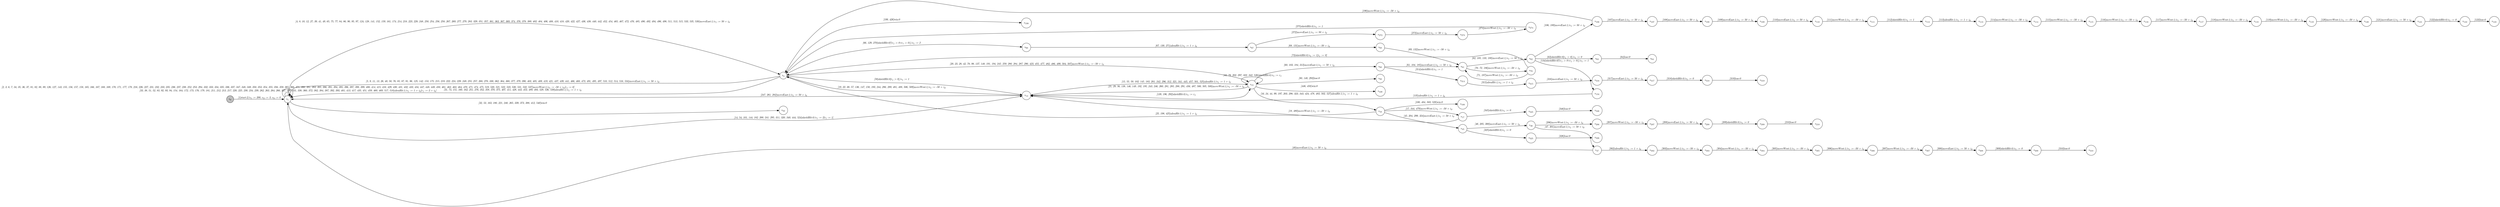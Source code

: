 digraph EFSM{
  graph [rankdir="LR", fontname="Latin Modern Math"];
  node [color="black", fillcolor="white", shape="circle", style="filled", fontname="Latin Modern Math"];
  edge [fontname="Latin Modern Math"];

  s0[fillcolor="gray", label=<s<sub>0</sub>>];
  s1[label=<s<sub>1</sub>>];
  s4[label=<s<sub>4</sub>>];
  s14[label=<s<sub>14</sub>>];
  s15[label=<s<sub>15</sub>>];
  s16[label=<s<sub>16</sub>>];
  s17[label=<s<sub>17</sub>>];
  s32[label=<s<sub>32</sub>>];
  s45[label=<s<sub>45</sub>>];
  s46[label=<s<sub>46</sub>>];
  s47[label=<s<sub>47</sub>>];
  s60[label=<s<sub>60</sub>>];
  s61[label=<s<sub>61</sub>>];
  s62[label=<s<sub>62</sub>>];
  s63[label=<s<sub>63</sub>>];
  s64[label=<s<sub>64</sub>>];
  s66[label=<s<sub>66</sub>>];
  s67[label=<s<sub>67</sub>>];
  s68[label=<s<sub>68</sub>>];
  s70[label=<s<sub>70</sub>>];
  s80[label=<s<sub>80</sub>>];
  s100[label=<s<sub>100</sub>>];
  s106[label=<s<sub>106</sub>>];
  s107[label=<s<sub>107</sub>>];
  s108[label=<s<sub>108</sub>>];
  s109[label=<s<sub>109</sub>>];
  s110[label=<s<sub>110</sub>>];
  s111[label=<s<sub>111</sub>>];
  s112[label=<s<sub>112</sub>>];
  s113[label=<s<sub>113</sub>>];
  s114[label=<s<sub>114</sub>>];
  s115[label=<s<sub>115</sub>>];
  s116[label=<s<sub>116</sub>>];
  s117[label=<s<sub>117</sub>>];
  s118[label=<s<sub>118</sub>>];
  s119[label=<s<sub>119</sub>>];
  s120[label=<s<sub>120</sub>>];
  s121[label=<s<sub>121</sub>>];
  s122[label=<s<sub>122</sub>>];
  s123[label=<s<sub>123</sub>>];
  s134[label=<s<sub>134</sub>>];
  s199[label=<s<sub>199</sub>>];
  s206[label=<s<sub>206</sub>>];
  s207[label=<s<sub>207</sub>>];
  s208[label=<s<sub>208</sub>>];
  s209[label=<s<sub>209</sub>>];
  s210[label=<s<sub>210</sub>>];
  s272[label=<s<sub>272</sub>>];
  s273[label=<s<sub>273</sub>>];
  s274[label=<s<sub>274</sub>>];
  s302[label=<s<sub>302</sub>>];
  s303[label=<s<sub>303</sub>>];
  s304[label=<s<sub>304</sub>>];
  s305[label=<s<sub>305</sub>>];
  s306[label=<s<sub>306</sub>>];
  s307[label=<s<sub>307</sub>>];
  s308[label=<s<sub>308</sub>>];
  s309[label=<s<sub>309</sub>>];
  s310[label=<s<sub>310</sub>>];
  s314[label=<s<sub>314</sub>>];
  s315[label=<s<sub>315</sub>>];
  s316[label=<s<sub>316</sub>>];
  s317[label=<s<sub>317</sub>>];
  s318[label=<s<sub>318</sub>>];
  s319[label=<s<sub>319</sub>>];
  s325[label=<s<sub>325</sub>>];
  s326[label=<s<sub>326</sub>>];
  s345[label=<s<sub>345</sub>>];
  s346[label=<s<sub>346</sub>>];
  s446[label=<s<sub>446</sub>>];

  s0->s1[label=<<i> [1]start:2/o<sub>1</sub> := 200, o<sub>2</sub> := 3, o<sub>3</sub> := 0</i>>];
  s17->s14[label=<<i> [18, 480]moveWest:1/o<sub>1</sub> := -50 + i<sub>0</sub></i>>];
  s15->s16[label=<<i> [16, 24, 44, 99, 197, 203, 298, 323, 343, 424, 478, 483, 502, 527]alienHit:1/o<sub>1</sub> := 1 + i<sub>0</sub></i>>];
  s4->s1[label=<<i> [5, 9, 11, 13, 26, 40, 50, 76, 85, 87, 91, 96, 125, 142, 153, 175, 215, 219, 222, 224, 229, 249, 255, 257, 268, 278, 330, 362, 364, 368, 377, 379, 390, 403, 405, 409, 419, 421, 437, 439, 441, 466, 468, 473, 491, 495, 497, 510, 512, 514, 516, 534]moveEast:1/o<sub>1</sub> := 50 + i<sub>0</sub></i>>];
  s16->s45[label=<<i> [45, 204, 299, 324]moveEast:1/o<sub>1</sub> := 50 + i<sub>0</sub></i>>];
  s45->s46[label=<<i> [46, 205, 300]moveEast:1/o<sub>1</sub> := 50 + i<sub>0</sub></i>>];
  s46->s47[label=<<i> [47, 301]moveEast:1/o<sub>1</sub> := 50 + i<sub>0</sub></i>>];
  s47->s1[label=<<i> [48]moveEast:1/o<sub>1</sub> := 50 + i<sub>0</sub></i>>];
  s1->s32[label=<<i> [32, 53, 163, 180, 221, 240, 265, 339, 373, 388, 412, 540]win:0</i>>];
  s4->s14[label=<<i> [58]shieldHit:0&#91;r<sub>1</sub> &gt; 0&#93;/o<sub>1</sub> := 1</i>>];
  s15->s60[label=<<i> [60, 103, 184, 313]moveEast:1/o<sub>1</sub> := 50 + i<sub>0</sub></i>>];
  s60->s61[label=<<i> [61, 104, 185]moveEast:1/o<sub>1</sub> := 50 + i<sub>0</sub></i>>];
  s61->s62[label=<<i> [62, 105, 133, 188]moveEast:1/o<sub>1</sub> := 50 + i<sub>0</sub></i>>];
  s62->s63[label=<<i> [63]shieldHit:0&#91;r<sub>1</sub> &gt; 0&#93;/o<sub>1</sub> := 0</i>>];
  s63->s64[label=<<i> [64]lose:0</i>>];
  s67->s68[label=<<i> [68, 131]moveWest:1/o<sub>1</sub> := -50 + i<sub>0</sub></i>>];
  s68->s61[label=<<i> [69, 132]moveWest:1/o<sub>1</sub> := -50 + i<sub>0</sub></i>>];
  s70->s61[label=<<i> [71, 187]moveWest:1/o<sub>1</sub> := -50 + i<sub>0</sub></i>>];
  s70->s4[label=<<i> [73]shieldHit:0/o<sub>1</sub> := 1&#91;r<sub>1</sub> := 0&#93;</i>>];
  s4->s1[label=<<i> [31, 74, 151, 160, 162, 251, 276, 352, 358, 370, 375, 407, 411, 428, 443, 453, 489, 493, 529, 536, 539]alienHit:1/o<sub>1</sub> := 1 + i<sub>0</sub></i>>];
  s15->s80[label=<<i> [80, 140, 293]lose:0</i>>];
  s62->s106[label=<<i> [106, 189]moveEast:1/o<sub>1</sub> := 50 + i<sub>0</sub></i>>];
  s106->s107[label=<<i> [107]moveEast:1/o<sub>1</sub> := 50 + i<sub>0</sub></i>>];
  s107->s108[label=<<i> [108]moveEast:1/o<sub>1</sub> := 50 + i<sub>0</sub></i>>];
  s108->s109[label=<<i> [109]moveEast:1/o<sub>1</sub> := 50 + i<sub>0</sub></i>>];
  s109->s110[label=<<i> [110]moveEast:1/o<sub>1</sub> := 50 + i<sub>0</sub></i>>];
  s110->s111[label=<<i> [111]moveWest:1/o<sub>1</sub> := -50 + i<sub>0</sub></i>>];
  s111->s112[label=<<i> [112]shieldHit:0/o<sub>1</sub> := 1</i>>];
  s112->s113[label=<<i> [113]alienHit:1/o<sub>1</sub> := 1 + i<sub>0</sub></i>>];
  s113->s114[label=<<i> [114]moveWest:1/o<sub>1</sub> := -50 + i<sub>0</sub></i>>];
  s114->s115[label=<<i> [115]moveWest:1/o<sub>1</sub> := -50 + i<sub>0</sub></i>>];
  s115->s116[label=<<i> [116]moveWest:1/o<sub>1</sub> := -50 + i<sub>0</sub></i>>];
  s116->s117[label=<<i> [117]moveWest:1/o<sub>1</sub> := -50 + i<sub>0</sub></i>>];
  s117->s118[label=<<i> [118]moveWest:1/o<sub>1</sub> := -50 + i<sub>0</sub></i>>];
  s118->s119[label=<<i> [119]moveWest:1/o<sub>1</sub> := -50 + i<sub>0</sub></i>>];
  s119->s120[label=<<i> [120]moveWest:1/o<sub>1</sub> := -50 + i<sub>0</sub></i>>];
  s120->s121[label=<<i> [121]moveEast:1/o<sub>1</sub> := 50 + i<sub>0</sub></i>>];
  s121->s122[label=<<i> [122]shieldHit:0/o<sub>1</sub> := 0</i>>];
  s122->s123[label=<<i> [123]lose:0</i>>];
  s4->s66[label=<<i> [66, 129, 270]shieldHit:0&#91;!(r<sub>1</sub> &gt; 0&or;r<sub>1</sub> &gt; 0)&#93;/o<sub>1</sub> := 2</i>>];
  s66->s67[label=<<i> [67, 130, 271]alienHit:1/o<sub>1</sub> := 1 + i<sub>0</sub></i>>];
  s62->s134[label=<<i> [134]shieldHit:0&#91;!(r<sub>1</sub> &gt; 0&or;r<sub>1</sub> &gt; 0)&#93;/o<sub>1</sub> := 1</i>>];
  s134->s14[label=<<i> [135]alienHit:1/o<sub>1</sub> := 1 + i<sub>0</sub></i>>];
  s14->s4[label=<<i> [19, 22, 30, 57, 136, 147, 150, 193, 244, 286, 289, 481, 488, 506, 509]moveWest:1/o<sub>1</sub> := -50 + i<sub>0</sub></i>>];
  s61->s70[label=<<i> [70, 72, 186]moveWest:1/o<sub>1</sub> := -50 + i<sub>0</sub></i>>];
  s106->s4[label=<<i> [190]moveWest:1/o<sub>1</sub> := -50 + i<sub>0</sub></i>>];
  s4->s15[label=<<i> [20, 23, 28, 42, 78, 98, 137, 148, 191, 194, 245, 259, 280, 284, 287, 290, 423, 455, 477, 482, 486, 499, 504, 507]moveWest:1/o<sub>1</sub> := -50 + i<sub>0</sub></i>>];
  s15->s14[label=<<i> [21, 29, 56, 138, 146, 149, 192, 195, 243, 246, 260, 281, 285, 288, 291, 456, 487, 500, 505, 508]moveWest:1/o<sub>1</sub> := -50 + i<sub>0</sub></i>>];
  s4->s199[label=<<i> [199, 426]win:0</i>>];
  s46->s206[label=<<i> [206]moveWest:1/o<sub>1</sub> := -50 + i<sub>0</sub></i>>];
  s206->s207[label=<<i> [207]moveWest:1/o<sub>1</sub> := -50 + i<sub>0</sub></i>>];
  s207->s208[label=<<i> [208]moveEast:1/o<sub>1</sub> := 50 + i<sub>0</sub></i>>];
  s208->s209[label=<<i> [209]shieldHit:0/o<sub>1</sub> := 0</i>>];
  s209->s210[label=<<i> [210]lose:0</i>>];
  s14->s1[label=<<i> [247, 261, 282]moveEast:1/o<sub>1</sub> := 50 + i<sub>0</sub></i>>];
  s1->s1[label=<<i> [33, 38, 51, 52, 83, 92, 93, 94, 154, 164, 172, 173, 176, 179, 181, 211, 212, 213, 217, 220, 225, 230, 234, 239, 262, 263, 264, 266, 327, 328, 331, 338, 360, 372, 382, 384, 387, 392, 393, 401, 413, 417, 435, 451, 459, 460, 469, 517, 518]alienHit:1/o<sub>1</sub> := 1 + i<sub>0</sub>&#91;r<sub>1</sub> := 2 &times; i<sub>0</sub>&#93;</i>>];
  s67->s272[label=<<i> [272]moveEast:1/o<sub>1</sub> := 50 + i<sub>0</sub></i>>];
  s272->s273[label=<<i> [273]moveEast:1/o<sub>1</sub> := 50 + i<sub>0</sub></i>>];
  s273->s274[label=<<i> [274]moveWest:1/o<sub>1</sub> := -50 + i<sub>0</sub></i>>];
  s274->s4[label=<<i> [275]shieldHit:0/o<sub>1</sub> := 1</i>>];
  s1->s4[label=<<i> [4, 8, 10, 12, 27, 39, 41, 49, 65, 75, 77, 84, 86, 90, 95, 97, 124, 128, 141, 152, 159, 161, 174, 214, 218, 223, 228, 248, 250, 254, 256, 258, 267, 269, 277, 279, 283, 329, 351, 357, 361, 363, 367, 369, 374, 376, 378, 389, 402, 404, 406, 408, 410, 418, 420, 422, 427, 436, 438, 440, 442, 452, 454, 465, 467, 472, 476, 485, 490, 492, 494, 496, 498, 511, 513, 515, 533, 535, 538]moveEast:1/o<sub>1</sub> := 50 + i<sub>0</sub></i>>];
  s14->s15[label=<<i> [139, 196, 292]shieldHit:0/o<sub>1</sub> := r<sub>1</sub></i>>];
  s47->s302[label=<<i> [302]alienHit:1/o<sub>1</sub> := 1 + i<sub>0</sub></i>>];
  s302->s303[label=<<i> [303]moveWest:1/o<sub>1</sub> := -50 + i<sub>0</sub></i>>];
  s303->s304[label=<<i> [304]moveWest:1/o<sub>1</sub> := -50 + i<sub>0</sub></i>>];
  s304->s305[label=<<i> [305]moveWest:1/o<sub>1</sub> := -50 + i<sub>0</sub></i>>];
  s305->s306[label=<<i> [306]moveWest:1/o<sub>1</sub> := -50 + i<sub>0</sub></i>>];
  s306->s307[label=<<i> [307]moveWest:1/o<sub>1</sub> := -50 + i<sub>0</sub></i>>];
  s307->s308[label=<<i> [308]moveEast:1/o<sub>1</sub> := 50 + i<sub>0</sub></i>>];
  s308->s309[label=<<i> [309]shieldHit:0/o<sub>1</sub> := 0</i>>];
  s309->s310[label=<<i> [310]lose:0</i>>];
  s60->s314[label=<<i> [314]shieldHit:0/o<sub>1</sub> := 1</i>>];
  s314->s315[label=<<i> [315]alienHit:1/o<sub>1</sub> := 1 + i<sub>0</sub></i>>];
  s315->s316[label=<<i> [316]moveEast:1/o<sub>1</sub> := 50 + i<sub>0</sub></i>>];
  s316->s317[label=<<i> [317]moveEast:1/o<sub>1</sub> := 50 + i<sub>0</sub></i>>];
  s317->s318[label=<<i> [318]shieldHit:0/o<sub>1</sub> := 0</i>>];
  s318->s319[label=<<i> [319]lose:0</i>>];
  s45->s325[label=<<i> [325]shieldHit:0/o<sub>1</sub> := 0</i>>];
  s325->s326[label=<<i> [326]lose:0</i>>];
  s17->s345[label=<<i> [345]shieldHit:0/o<sub>1</sub> := 0</i>>];
  s345->s346[label=<<i> [346]lose:0</i>>];
  s16->s4[label=<<i> [25, 198, 425]alienHit:1/o<sub>1</sub> := 1 + i<sub>0</sub></i>>];
  s1->s14[label=<<i> [14, 54, 101, 144, 182, 200, 241, 295, 311, 320, 340, 444, 524]shieldHit:0/o<sub>1</sub> := 2&#91;r<sub>1</sub> := 1&#93;</i>>];
  s15->s446[label=<<i> [446, 458]win:0</i>>];
  s16->s17[label=<<i> [17, 344, 479]moveWest:1/o<sub>1</sub> := -50 + i<sub>0</sub></i>>];
  s14->s15[label=<<i> [15, 55, 59, 102, 145, 183, 201, 242, 296, 312, 321, 341, 445, 457, 501, 525]alienHit:1/o<sub>1</sub> := 1 + i<sub>0</sub></i>>];
  s1->s1[label=<<i> [2, 3, 6, 7, 34, 35, 36, 37, 81, 82, 88, 89, 126, 127, 143, 155, 156, 157, 158, 165, 166, 167, 168, 169, 170, 171, 177, 178, 216, 226, 227, 231, 232, 233, 235, 236, 237, 238, 252, 253, 294, 332, 333, 334, 335, 336, 337, 347, 348, 349, 350, 353, 354, 355, 356, 359, 365, 366, 371, 380, 381, 383, 385, 386, 391, 394, 395, 396, 397, 398, 399, 400, 414, 415, 416, 429, 430, 431, 432, 433, 434, 447, 448, 449, 450, 461, 462, 463, 464, 470, 471, 474, 475, 519, 520, 521, 522, 523, 530, 531, 532, 537]moveWest:1/o<sub>1</sub> := -50 + i<sub>0</sub>&#91;r<sub>1</sub> := 0&#93;</i>>];
  s15->s15[label=<<i> [43, 79, 202, 297, 322, 342, 526]shieldHit:0/o<sub>1</sub> := r<sub>1</sub></i>>];
  s16->s100[label=<<i> [100, 484, 503, 528]win:0</i>>];
}
